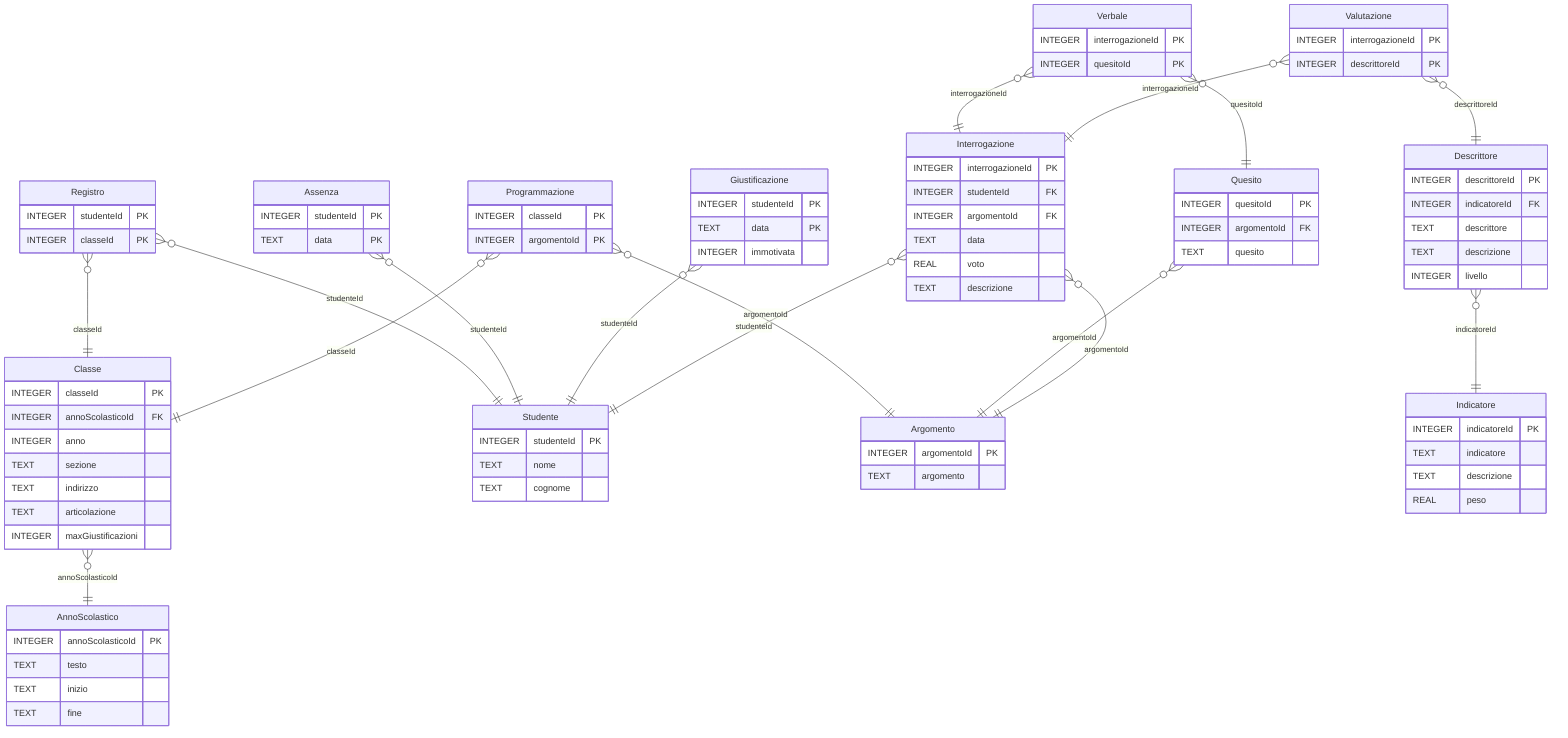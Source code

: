 erDiagram
 AnnoScolastico {
  INTEGER annoScolasticoId PK
  TEXT testo
  TEXT inizio
  TEXT fine
 }

 Classe {
  INTEGER classeId PK
  INTEGER annoScolasticoId FK
  INTEGER anno
  TEXT sezione
  TEXT indirizzo
  TEXT articolazione
  INTEGER maxGiustificazioni
 }

 Studente {
  INTEGER studenteId PK
  TEXT nome
  TEXT cognome
 }

 Registro {
  INTEGER studenteId PK
  INTEGER classeId PK
 }

 Argomento {
  INTEGER argomentoId PK
  TEXT argomento
 }

 Programmazione {
  INTEGER classeId PK
  INTEGER argomentoId PK
 }

 Quesito {
  INTEGER quesitoId PK
  INTEGER argomentoId FK
  TEXT quesito
 }

 Assenza {
  INTEGER studenteId PK
  TEXT data PK
 }

 Giustificazione {
  INTEGER studenteId PK
  TEXT data PK
  INTEGER immotivata
 }

 Interrogazione {
  INTEGER interrogazioneId PK
  INTEGER studenteId FK
  INTEGER argomentoId FK
  TEXT data
  REAL voto
  TEXT descrizione
 }

 Indicatore {
  INTEGER indicatoreId PK
  TEXT indicatore
  TEXT descrizione
  REAL peso
 }

 Descrittore {
  INTEGER descrittoreId PK
  INTEGER indicatoreId FK
  TEXT descrittore
  TEXT descrizione
  INTEGER livello
 }

 Verbale {
  INTEGER interrogazioneId PK
  INTEGER quesitoId PK
 }

 Valutazione {
  INTEGER interrogazioneId PK
  INTEGER descrittoreId PK
 }

 Classe }o--|| AnnoScolastico : annoScolasticoId
 Registro }o--|| Classe : classeId
 Registro }o--|| Studente : studenteId
 Programmazione }o--|| Argomento : argomentoId
 Programmazione }o--|| Classe : classeId
 Quesito }o--|| Argomento : argomentoId
 Assenza }o--|| Studente : studenteId
 Giustificazione }o--|| Studente : studenteId
 Interrogazione }o--|| Argomento : argomentoId
 Interrogazione }o--|| Studente : studenteId
 Descrittore }o--|| Indicatore : indicatoreId
 Verbale }o--|| Quesito : quesitoId
 Verbale }o--|| Interrogazione : interrogazioneId
 Valutazione }o--|| Descrittore : descrittoreId
 Valutazione }o--|| Interrogazione : interrogazioneId